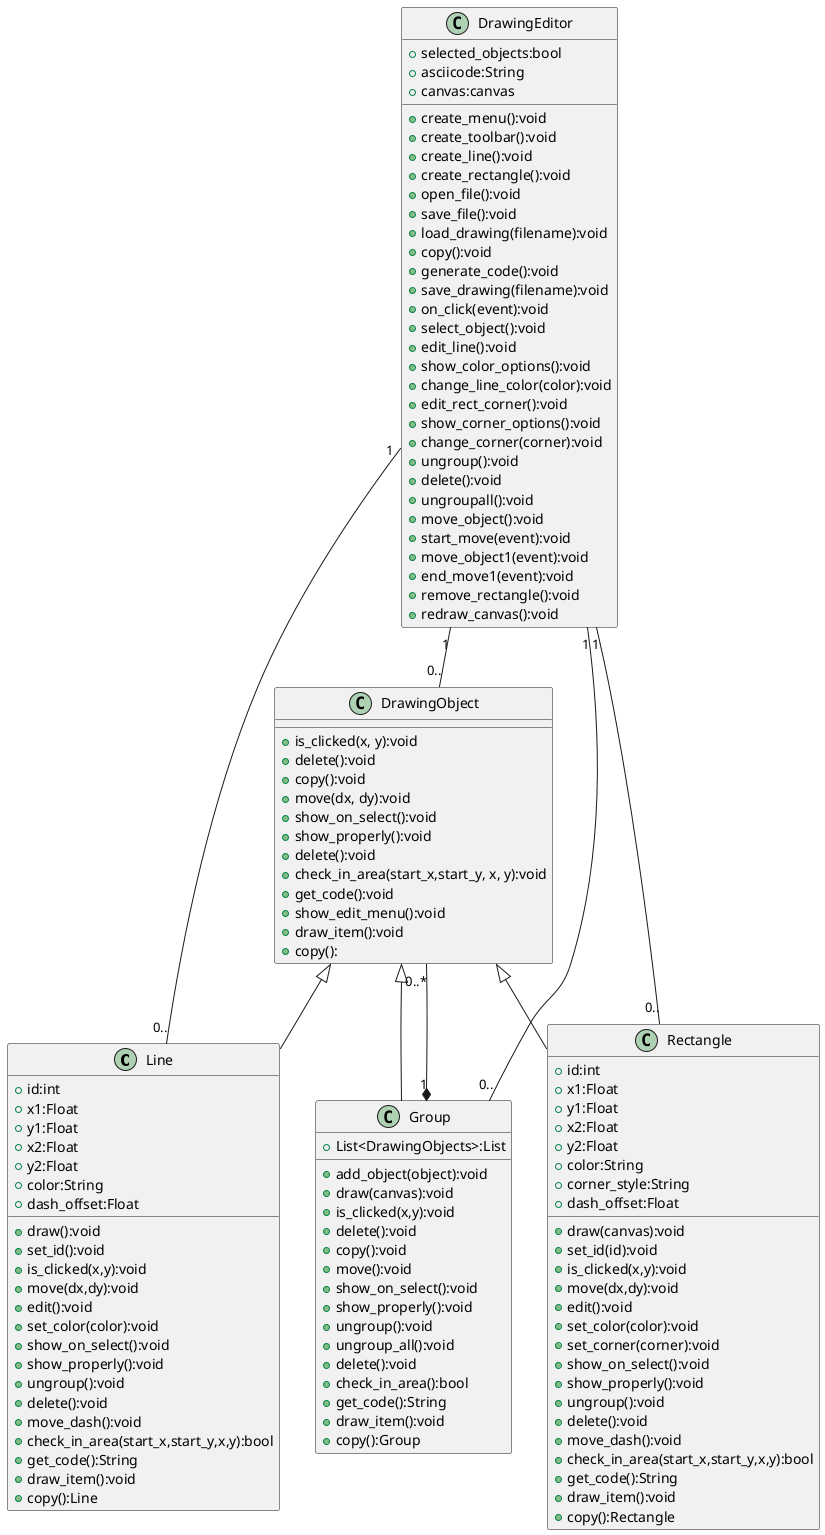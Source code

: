 @startuml

Class Line{
    + id:int
    + x1:Float
    + y1:Float
    + x2:Float
    + y2:Float
    + color:String
    + dash_offset:Float
    + draw():void
    + set_id():void
    + is_clicked(x,y):void
    + move(dx,dy):void
    + edit():void
    + set_color(color):void
    + show_on_select():void
    + show_properly():void
    + ungroup():void
    + delete():void
    + move_dash():void
    + check_in_area(start_x,start_y,x,y):bool
    + get_code():String
    + draw_item():void
    + copy():Line
}

Class Rectangle{
    + id:int
    + x1:Float
    + y1:Float
    + x2:Float
    + y2:Float
    + color:String
    + corner_style:String
    + dash_offset:Float
    + draw(canvas):void
    + set_id(id):void
    + is_clicked(x,y):void
    + move(dx,dy):void
    + edit():void
    + set_color(color):void
    + set_corner(corner):void
    + show_on_select():void
    + show_properly():void
    + ungroup():void
    + delete():void
    + move_dash():void
    + check_in_area(start_x,start_y,x,y):bool
    + get_code():String
    + draw_item():void
    + copy():Rectangle
}

Class Group{
    + List<DrawingObjects>:List
    + add_object(object):void
    + draw(canvas):void
    + is_clicked(x,y):void
    + delete():void
    + copy():void
    + move():void
    + show_on_select():void
    + show_properly():void
    + ungroup():void
    + ungroup_all():void
    + delete():void
    + check_in_area():bool
    + get_code():String
    + draw_item():void
    + copy():Group
}
  
class DrawingObject{
    + is_clicked(x, y):void
    + delete():void
    + copy():void
    + move(dx, dy):void
    + show_on_select():void
    + show_properly():void
    + delete():void
    + check_in_area(start_x,start_y, x, y):void
    + get_code():void
    + show_edit_menu():void
    + draw_item():void
    + copy():
}

class DrawingEditor{
    + selected_objects:bool
    + asciicode:String
    + canvas:canvas
    + create_menu():void
    + create_toolbar():void
    + create_line():void
    + create_rectangle():void
    + open_file():void
    + save_file():void
    + load_drawing(filename):void
    + copy():void
    + generate_code():void
    + save_drawing(filename):void
    + on_click(event):void
    + select_object():void
    + edit_line():void
    + show_color_options():void
    + change_line_color(color):void
    + edit_rect_corner():void
    + show_corner_options():void
    + change_corner(corner):void
    + ungroup():void
    + delete():void
    + ungroupall():void
    + move_object():void
    + start_move(event):void
    + move_object1(event):void
    + end_move1(event):void
    + remove_rectangle():void
    + redraw_canvas():void
}

Group "1" *-- "0..*" DrawingObject
DrawingObject <|-- Line
DrawingObject <|-- Rectangle
DrawingObject <|-- Group
DrawingEditor "1" -- "0.." Line
DrawingEditor "1" -- "0.." Rectangle
DrawingEditor "1" -- "0.." DrawingObject
DrawingEditor "1" -- "0.." Group


@enduml
